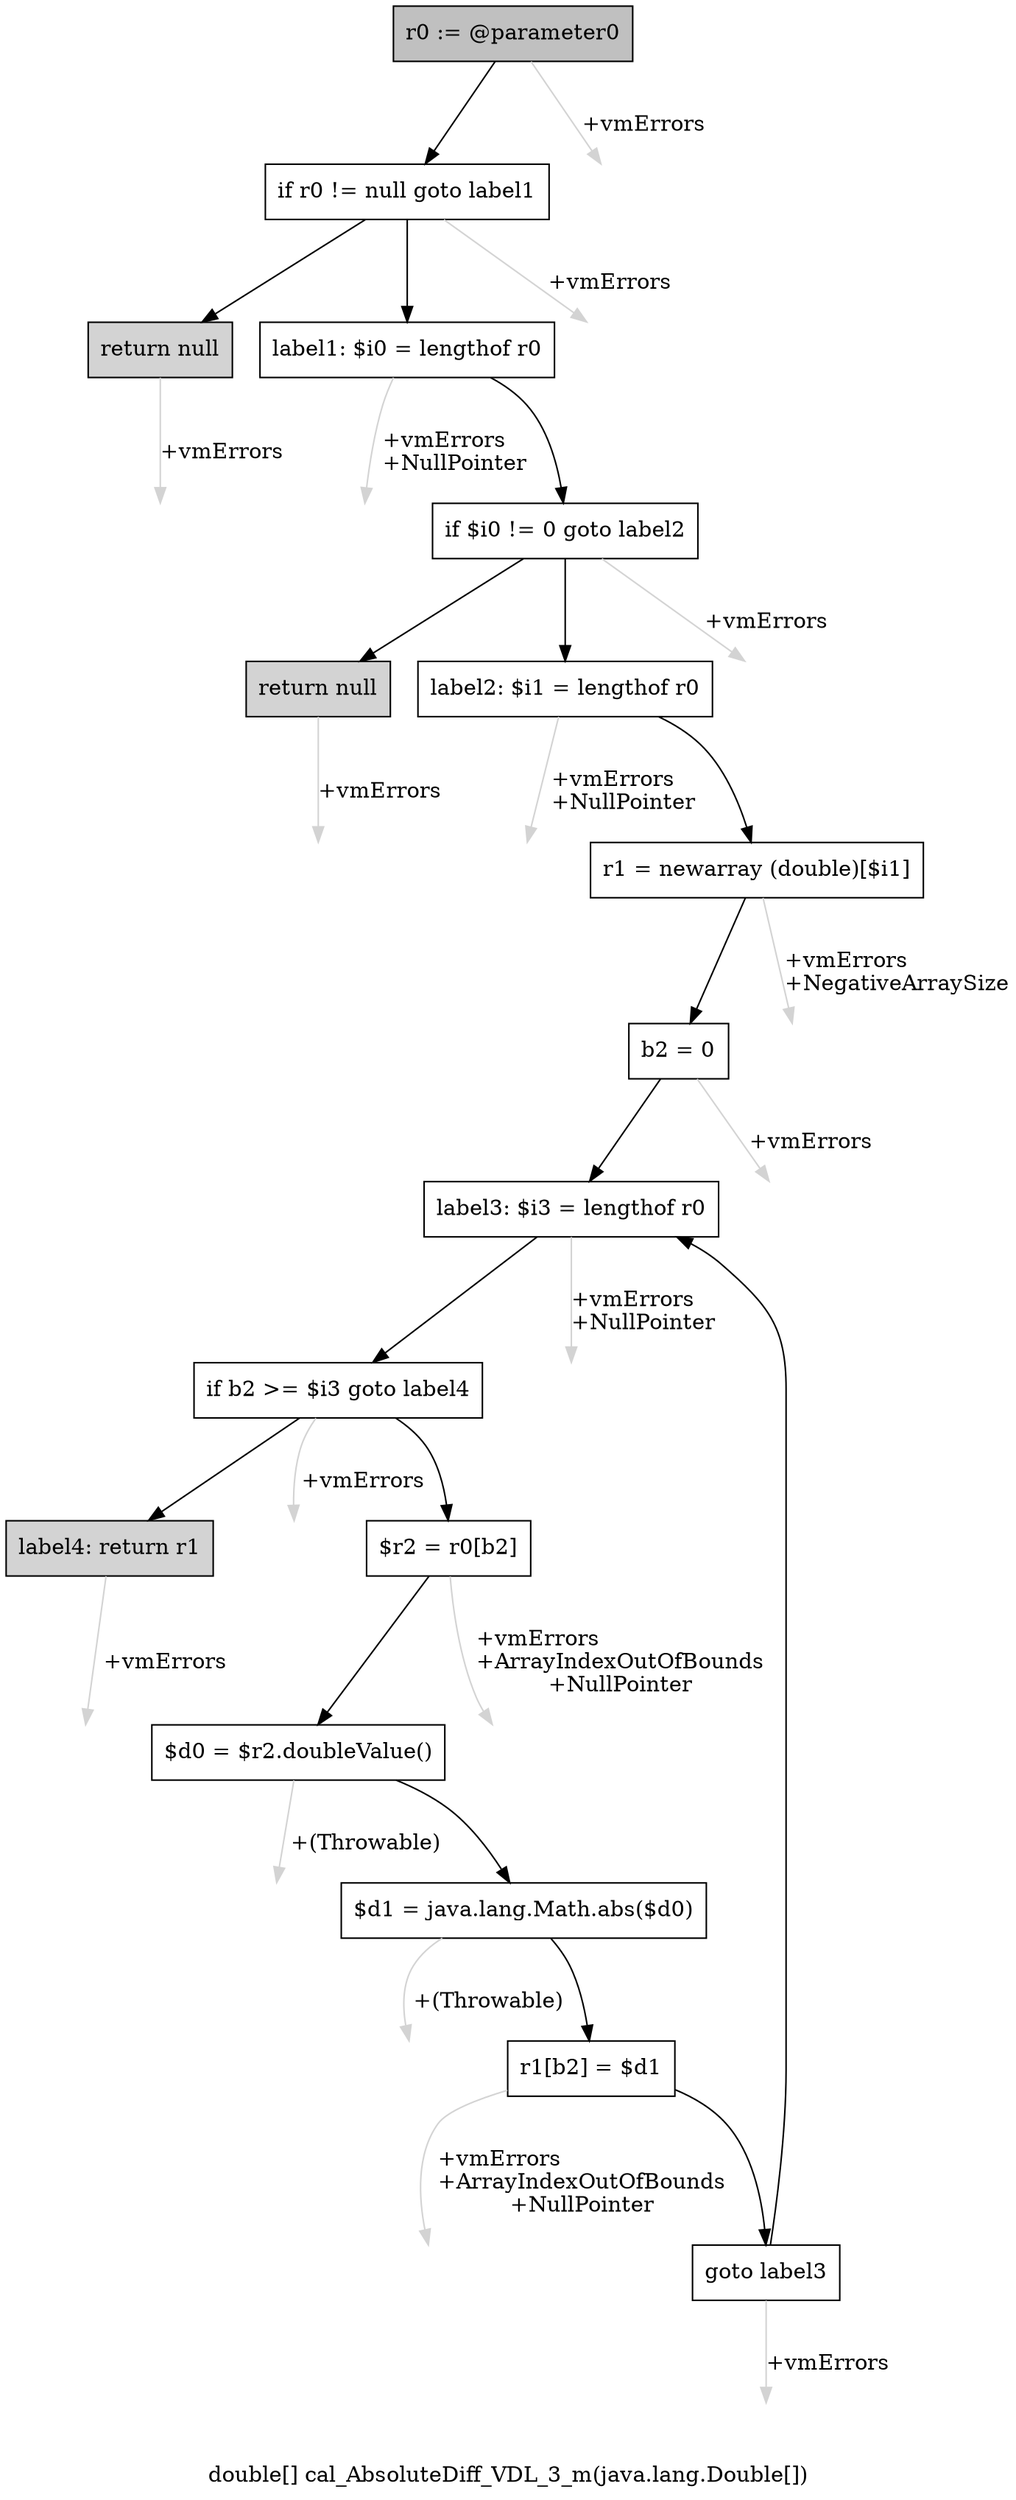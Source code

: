 digraph "double[] cal_AbsoluteDiff_VDL_3_m(java.lang.Double[])" {
    label="double[] cal_AbsoluteDiff_VDL_3_m(java.lang.Double[])";
    node [shape=box];
    "0" [style=filled,fillcolor=gray,label="r0 := @parameter0",];
    "1" [label="if r0 != null goto label1",];
    "0"->"1" [color=black,];
    "17" [style=invis,label="Esc",];
    "0"->"17" [color=lightgray,label="\l+vmErrors",];
    "2" [style=filled,fillcolor=lightgray,label="return null",];
    "1"->"2" [color=black,];
    "3" [label="label1: $i0 = lengthof r0",];
    "1"->"3" [color=black,];
    "18" [style=invis,label="Esc",];
    "1"->"18" [color=lightgray,label="\l+vmErrors",];
    "19" [style=invis,label="Esc",];
    "2"->"19" [color=lightgray,label="\l+vmErrors",];
    "4" [label="if $i0 != 0 goto label2",];
    "3"->"4" [color=black,];
    "20" [style=invis,label="Esc",];
    "3"->"20" [color=lightgray,label="\l+vmErrors\l+NullPointer",];
    "5" [style=filled,fillcolor=lightgray,label="return null",];
    "4"->"5" [color=black,];
    "6" [label="label2: $i1 = lengthof r0",];
    "4"->"6" [color=black,];
    "21" [style=invis,label="Esc",];
    "4"->"21" [color=lightgray,label="\l+vmErrors",];
    "22" [style=invis,label="Esc",];
    "5"->"22" [color=lightgray,label="\l+vmErrors",];
    "7" [label="r1 = newarray (double)[$i1]",];
    "6"->"7" [color=black,];
    "23" [style=invis,label="Esc",];
    "6"->"23" [color=lightgray,label="\l+vmErrors\l+NullPointer",];
    "8" [label="b2 = 0",];
    "7"->"8" [color=black,];
    "24" [style=invis,label="Esc",];
    "7"->"24" [color=lightgray,label="\l+vmErrors\l+NegativeArraySize",];
    "9" [label="label3: $i3 = lengthof r0",];
    "8"->"9" [color=black,];
    "25" [style=invis,label="Esc",];
    "8"->"25" [color=lightgray,label="\l+vmErrors",];
    "10" [label="if b2 >= $i3 goto label4",];
    "9"->"10" [color=black,];
    "26" [style=invis,label="Esc",];
    "9"->"26" [color=lightgray,label="\l+vmErrors\l+NullPointer",];
    "11" [label="$r2 = r0[b2]",];
    "10"->"11" [color=black,];
    "16" [style=filled,fillcolor=lightgray,label="label4: return r1",];
    "10"->"16" [color=black,];
    "27" [style=invis,label="Esc",];
    "10"->"27" [color=lightgray,label="\l+vmErrors",];
    "12" [label="$d0 = $r2.doubleValue()",];
    "11"->"12" [color=black,];
    "28" [style=invis,label="Esc",];
    "11"->"28" [color=lightgray,label="\l+vmErrors\l+ArrayIndexOutOfBounds\l+NullPointer",];
    "13" [label="$d1 = java.lang.Math.abs($d0)",];
    "12"->"13" [color=black,];
    "29" [style=invis,label="Esc",];
    "12"->"29" [color=lightgray,label="\l+(Throwable)",];
    "14" [label="r1[b2] = $d1",];
    "13"->"14" [color=black,];
    "30" [style=invis,label="Esc",];
    "13"->"30" [color=lightgray,label="\l+(Throwable)",];
    "15" [label="goto label3",];
    "14"->"15" [color=black,];
    "31" [style=invis,label="Esc",];
    "14"->"31" [color=lightgray,label="\l+vmErrors\l+ArrayIndexOutOfBounds\l+NullPointer",];
    "15"->"9" [color=black,];
    "32" [style=invis,label="Esc",];
    "15"->"32" [color=lightgray,label="\l+vmErrors",];
    "33" [style=invis,label="Esc",];
    "16"->"33" [color=lightgray,label="\l+vmErrors",];
}

